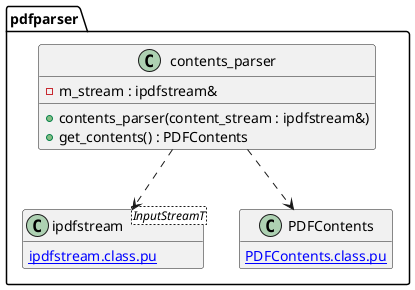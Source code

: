 @startuml contents_parser
hide empty members
namespace pdfparser {
class contents_parser {
	-m_stream : ipdfstream&

	+contents_parser(content_stream : ipdfstream&)
	+get_contents() : PDFContents
}
contents_parser ..> ipdfstream
contents_parser ..> PDFContents

class ipdfstream<InputStreamT> {
	[[ipdfstream.class.pu]]
}
class PDFContents {
	[[PDFContents.class.pu]]
}
@enduml
